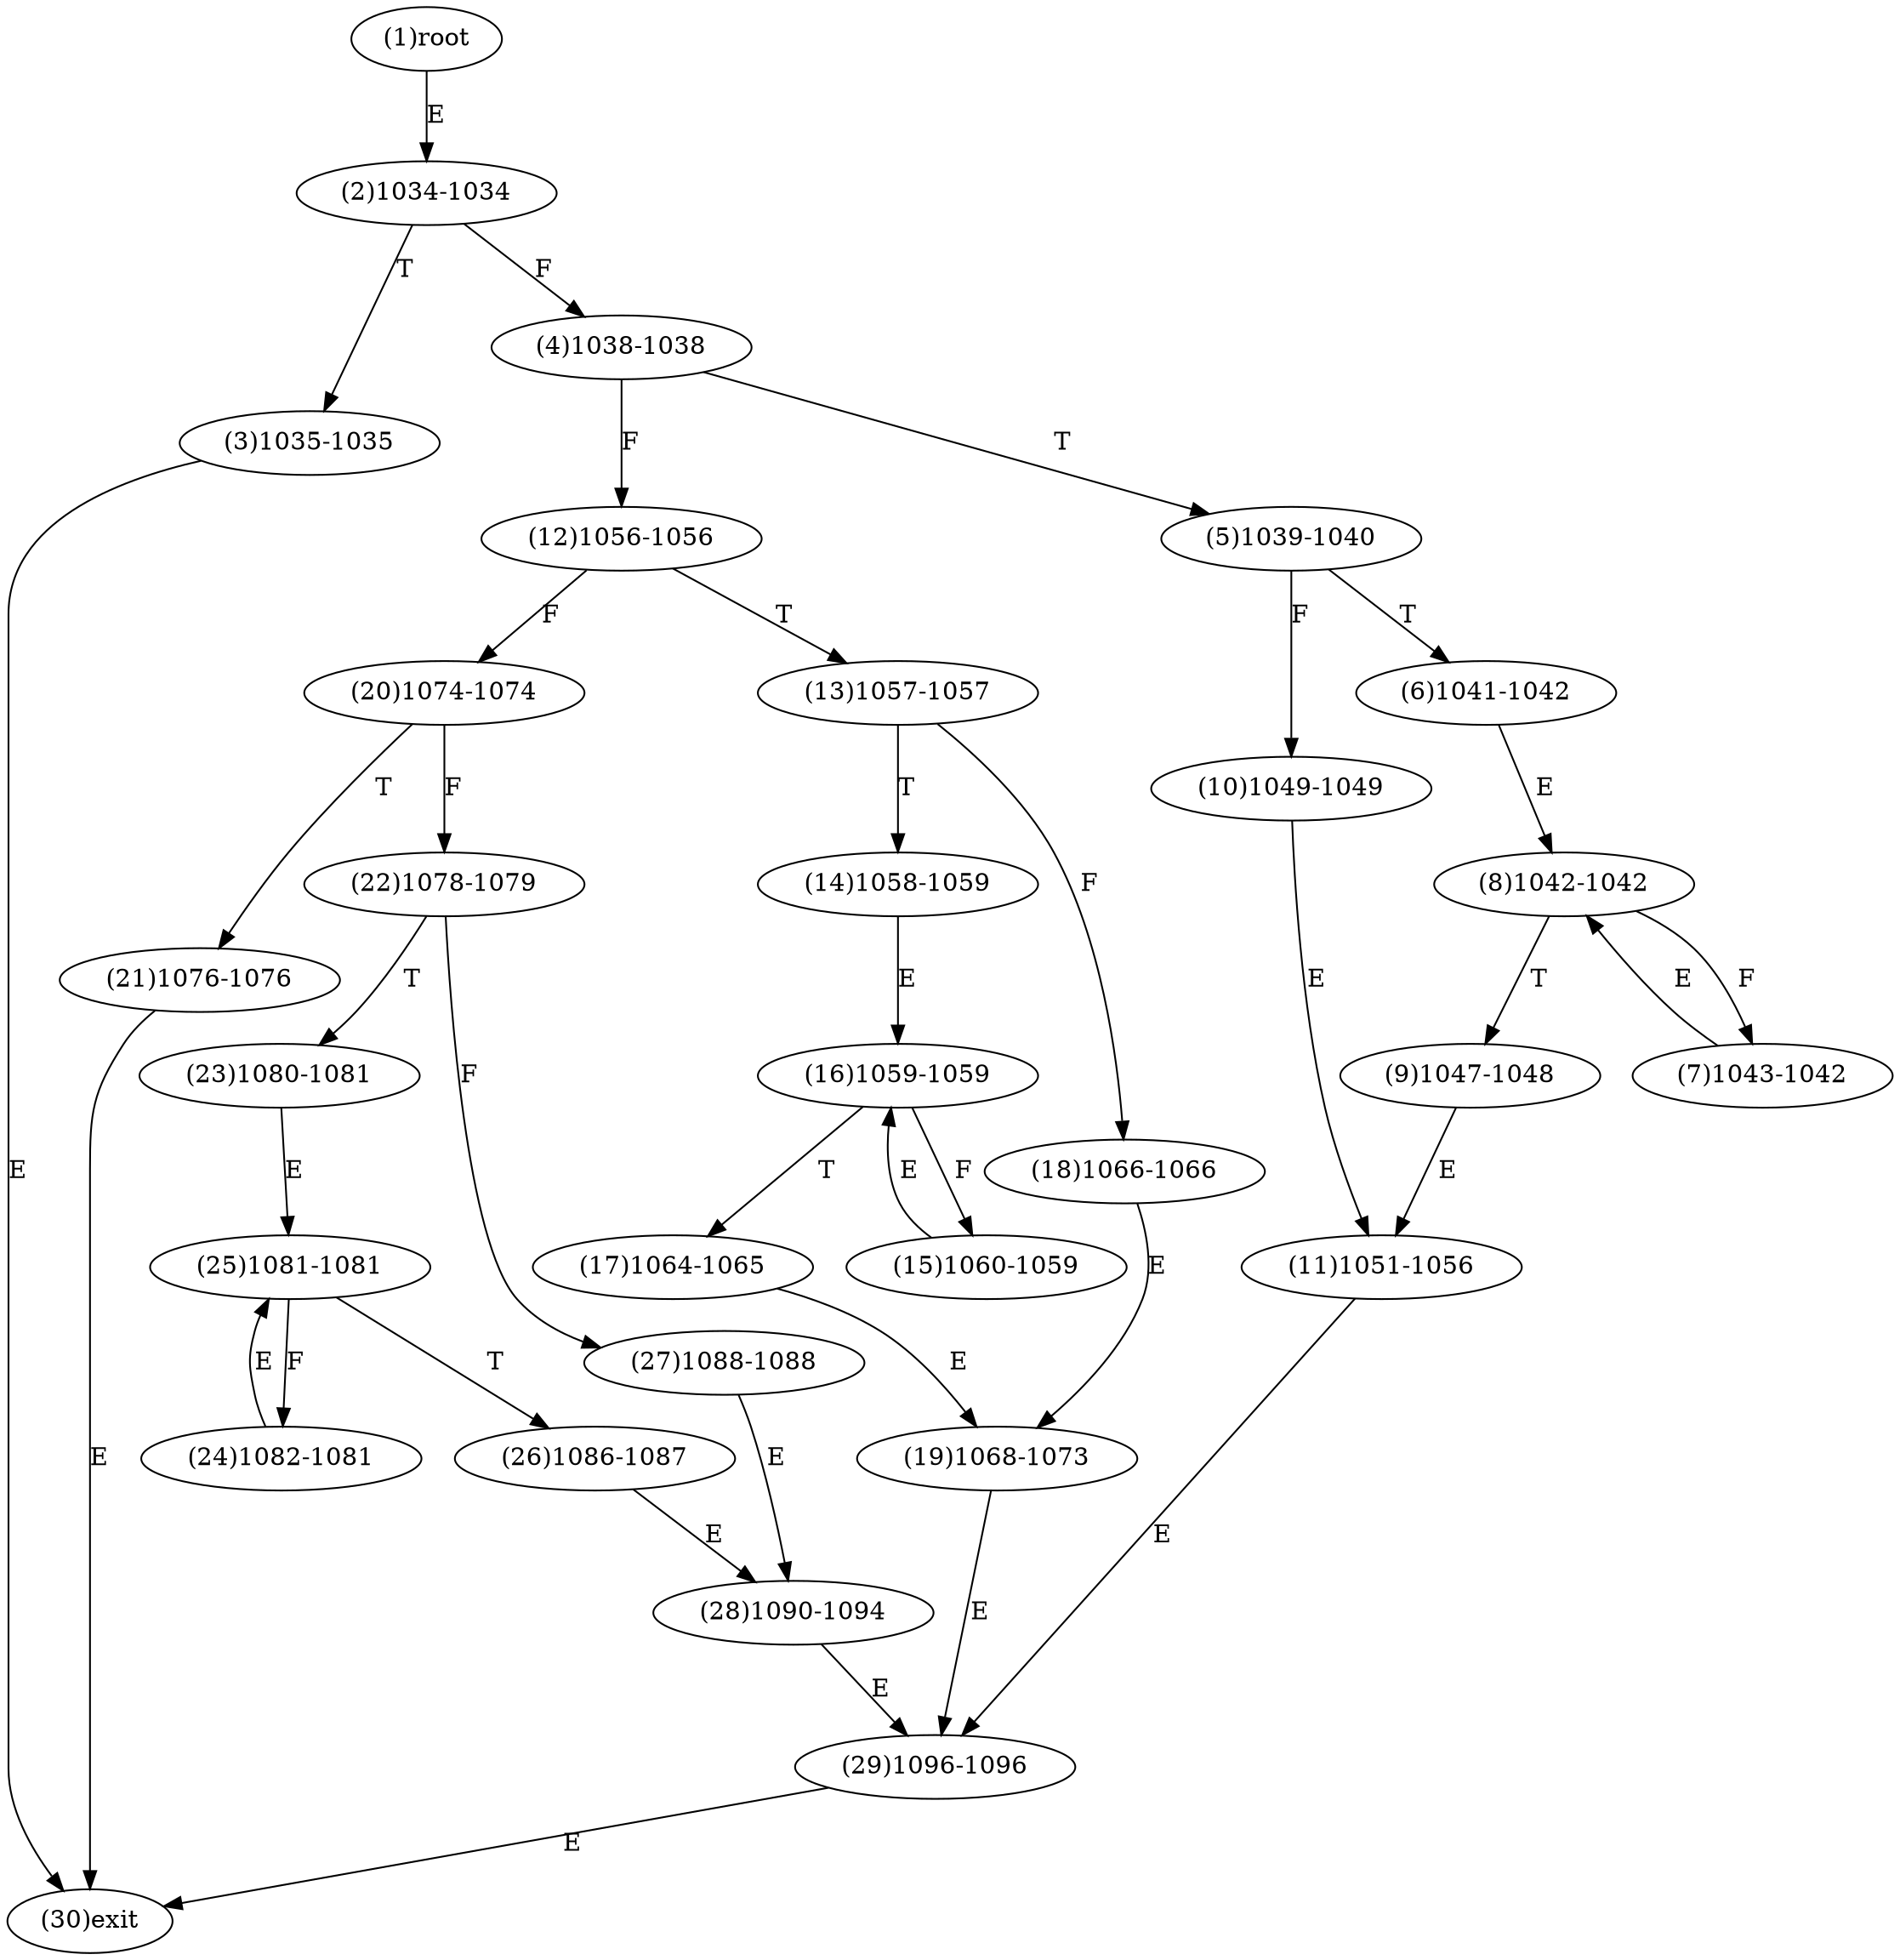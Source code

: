 digraph "" { 
1[ label="(1)root"];
2[ label="(2)1034-1034"];
3[ label="(3)1035-1035"];
4[ label="(4)1038-1038"];
5[ label="(5)1039-1040"];
6[ label="(6)1041-1042"];
7[ label="(7)1043-1042"];
8[ label="(8)1042-1042"];
9[ label="(9)1047-1048"];
10[ label="(10)1049-1049"];
11[ label="(11)1051-1056"];
12[ label="(12)1056-1056"];
13[ label="(13)1057-1057"];
14[ label="(14)1058-1059"];
15[ label="(15)1060-1059"];
17[ label="(17)1064-1065"];
16[ label="(16)1059-1059"];
19[ label="(19)1068-1073"];
18[ label="(18)1066-1066"];
21[ label="(21)1076-1076"];
20[ label="(20)1074-1074"];
23[ label="(23)1080-1081"];
22[ label="(22)1078-1079"];
25[ label="(25)1081-1081"];
24[ label="(24)1082-1081"];
27[ label="(27)1088-1088"];
26[ label="(26)1086-1087"];
29[ label="(29)1096-1096"];
28[ label="(28)1090-1094"];
30[ label="(30)exit"];
1->2[ label="E"];
2->4[ label="F"];
2->3[ label="T"];
3->30[ label="E"];
4->12[ label="F"];
4->5[ label="T"];
5->10[ label="F"];
5->6[ label="T"];
6->8[ label="E"];
7->8[ label="E"];
8->7[ label="F"];
8->9[ label="T"];
9->11[ label="E"];
10->11[ label="E"];
11->29[ label="E"];
12->20[ label="F"];
12->13[ label="T"];
13->18[ label="F"];
13->14[ label="T"];
14->16[ label="E"];
15->16[ label="E"];
16->15[ label="F"];
16->17[ label="T"];
17->19[ label="E"];
18->19[ label="E"];
19->29[ label="E"];
20->22[ label="F"];
20->21[ label="T"];
21->30[ label="E"];
22->27[ label="F"];
22->23[ label="T"];
23->25[ label="E"];
24->25[ label="E"];
25->24[ label="F"];
25->26[ label="T"];
26->28[ label="E"];
27->28[ label="E"];
28->29[ label="E"];
29->30[ label="E"];
}